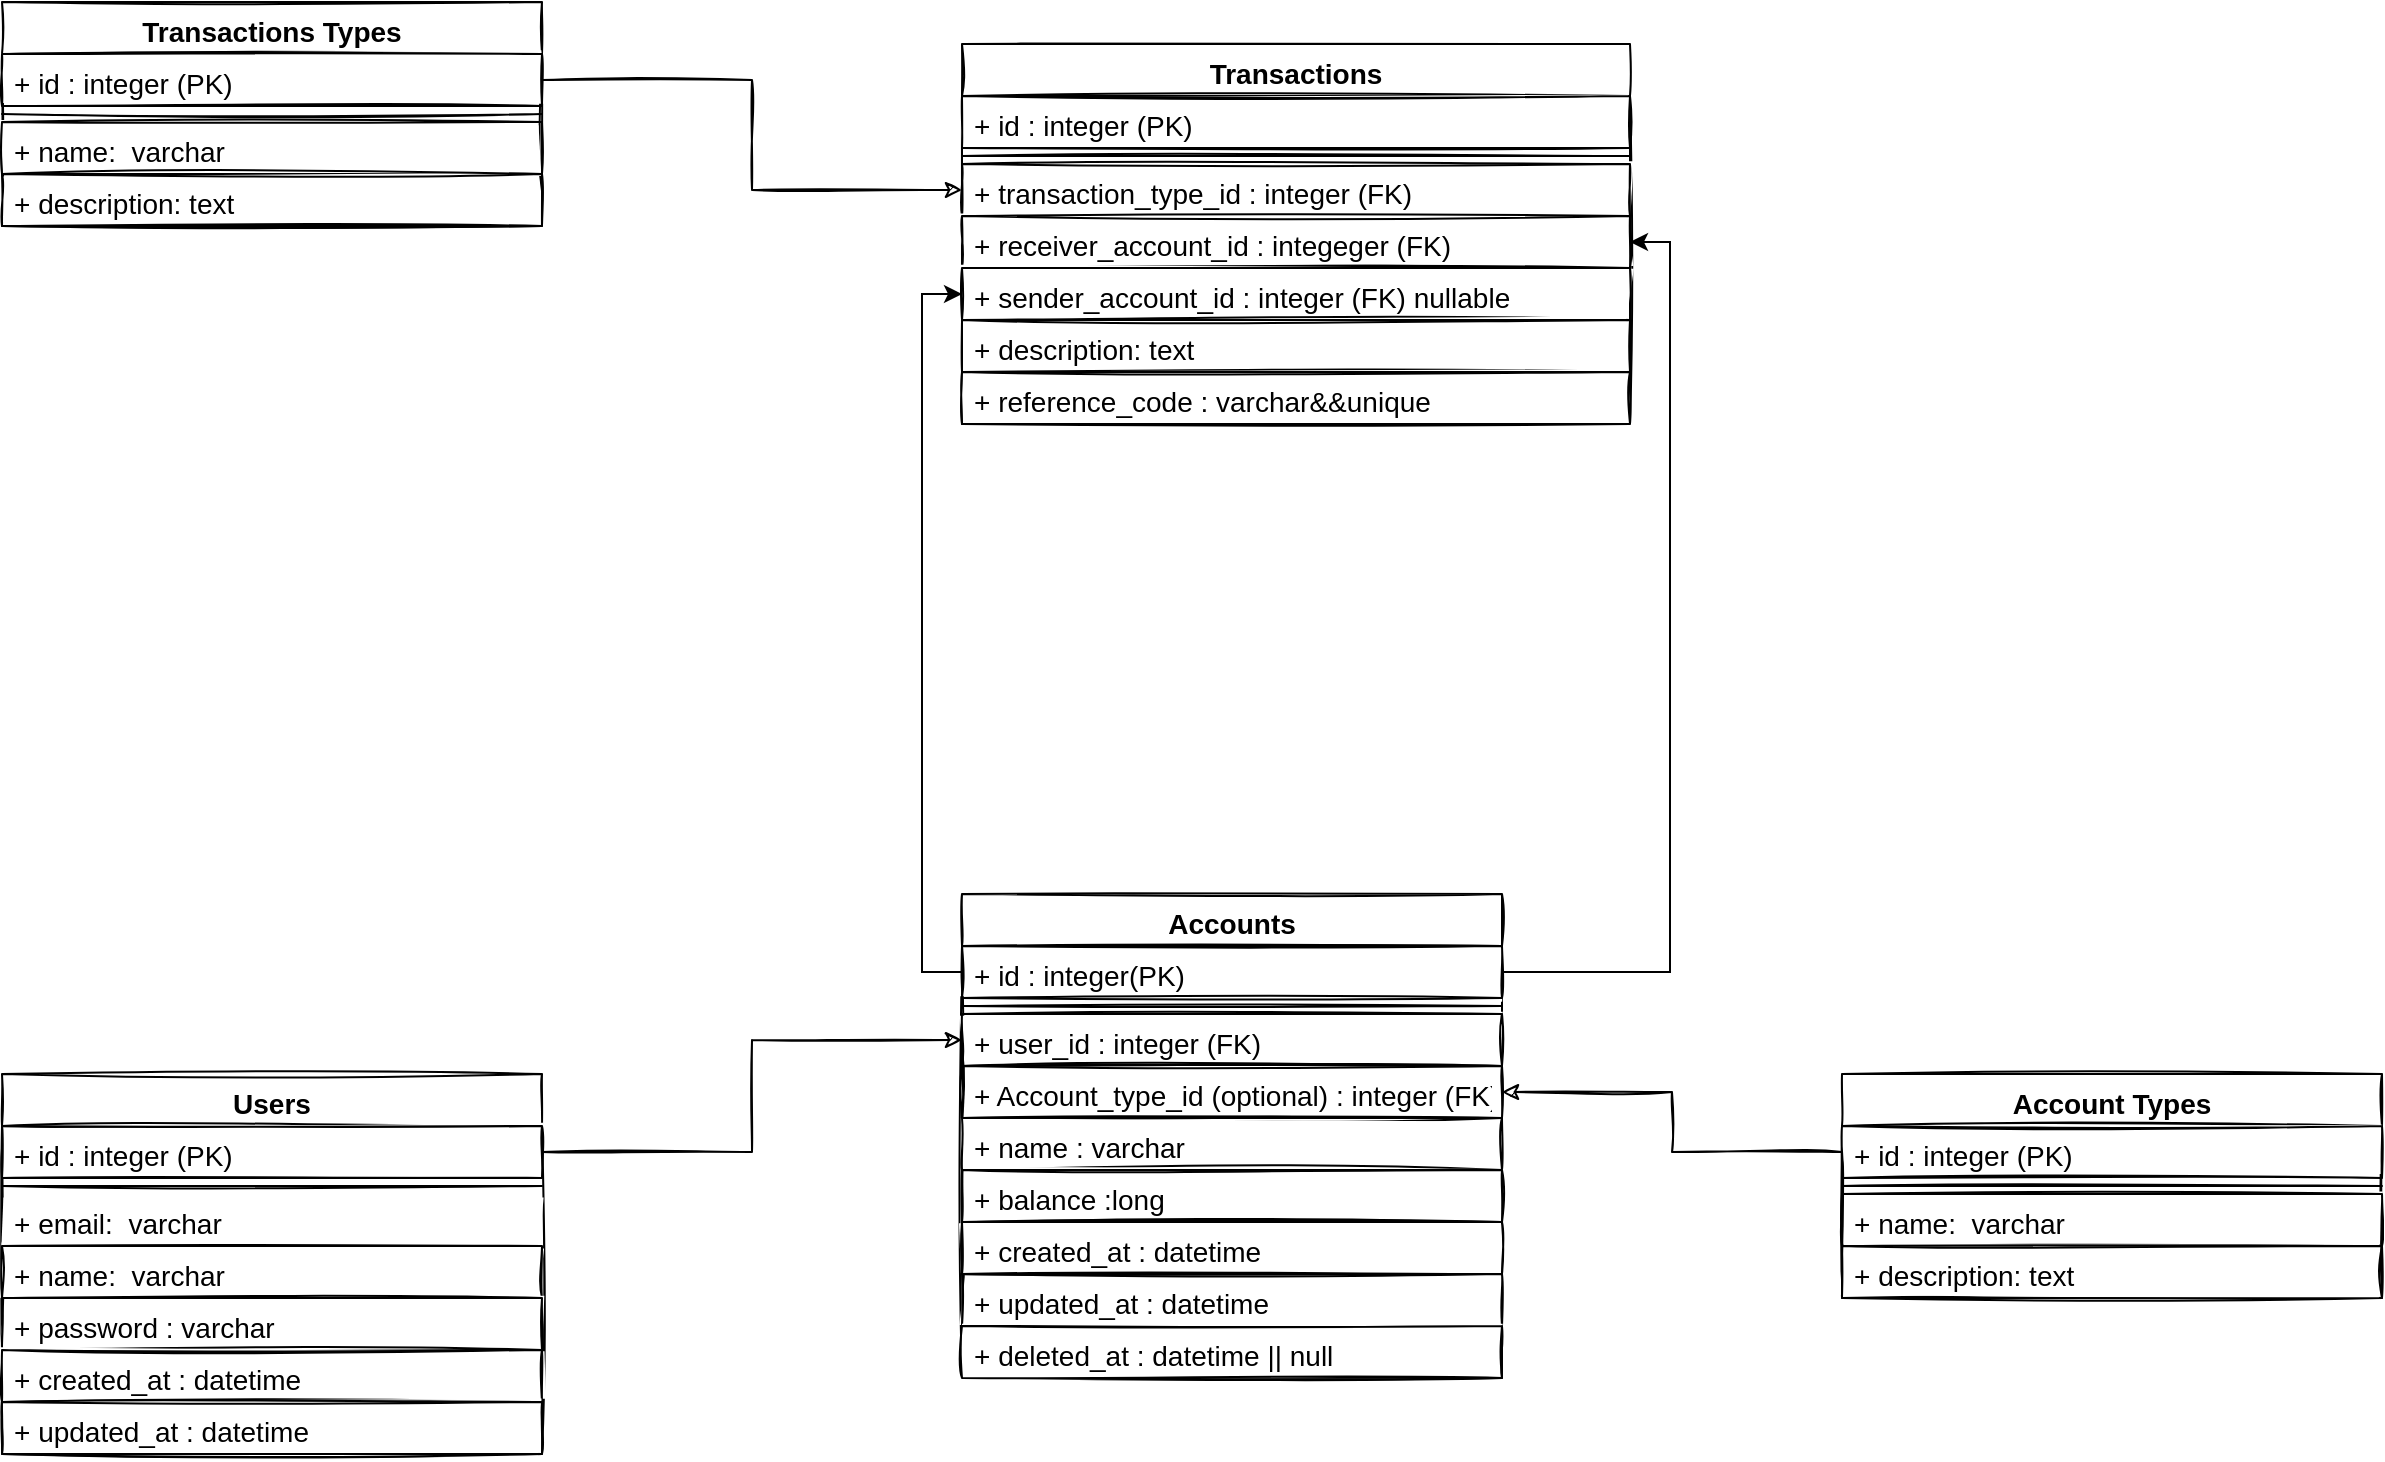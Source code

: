 <mxfile version="20.1.1" type="github">
  <diagram id="5yAJ8ZaCijX4T1ycAplT" name="Page-1">
    <mxGraphModel dx="1422" dy="780" grid="0" gridSize="10" guides="1" tooltips="1" connect="1" arrows="1" fold="1" page="1" pageScale="1" pageWidth="1654" pageHeight="2336" background="#ffffff" math="0" shadow="0">
      <root>
        <mxCell id="0" />
        <mxCell id="1" parent="0" />
        <mxCell id="YL0PsNm_QgpDCuNlVShX-8" value="Accounts&#xa;" style="swimlane;fontStyle=1;align=center;verticalAlign=top;childLayout=stackLayout;horizontal=1;startSize=26;horizontalStack=0;resizeParent=1;resizeParentMax=0;resizeLast=0;collapsible=1;marginBottom=0;sketch=1;fontSize=14;fillColor=default;strokeColor=default;rounded=0;" parent="1" vertex="1">
          <mxGeometry x="659" y="606" width="270" height="242" as="geometry" />
        </mxCell>
        <mxCell id="YL0PsNm_QgpDCuNlVShX-9" value="+ id : integer(PK)&#xa;" style="text;strokeColor=default;fillColor=default;align=left;verticalAlign=top;spacingLeft=4;spacingRight=4;overflow=hidden;rotatable=0;points=[[0,0.5],[1,0.5]];portConstraint=eastwest;sketch=1;fontSize=14;rounded=0;" parent="YL0PsNm_QgpDCuNlVShX-8" vertex="1">
          <mxGeometry y="26" width="270" height="26" as="geometry" />
        </mxCell>
        <mxCell id="YL0PsNm_QgpDCuNlVShX-10" value="" style="line;strokeWidth=1;fillColor=default;align=left;verticalAlign=middle;spacingTop=-1;spacingLeft=3;spacingRight=3;rotatable=0;labelPosition=right;points=[];portConstraint=eastwest;sketch=1;fontSize=14;strokeColor=default;rounded=0;" parent="YL0PsNm_QgpDCuNlVShX-8" vertex="1">
          <mxGeometry y="52" width="270" height="8" as="geometry" />
        </mxCell>
        <mxCell id="YL0PsNm_QgpDCuNlVShX-11" value="+ user_id : integer (FK)" style="text;strokeColor=default;fillColor=default;align=left;verticalAlign=top;spacingLeft=4;spacingRight=4;overflow=hidden;rotatable=0;points=[[0,0.5],[1,0.5]];portConstraint=eastwest;sketch=1;fontSize=14;rounded=0;" parent="YL0PsNm_QgpDCuNlVShX-8" vertex="1">
          <mxGeometry y="60" width="270" height="26" as="geometry" />
        </mxCell>
        <mxCell id="YL0PsNm_QgpDCuNlVShX-21" value="+ Account_type_id (optional) : integer (FK)" style="text;strokeColor=default;fillColor=default;align=left;verticalAlign=top;spacingLeft=4;spacingRight=4;overflow=hidden;rotatable=0;points=[[0,0.5],[1,0.5]];portConstraint=eastwest;sketch=1;fontSize=14;rounded=0;" parent="YL0PsNm_QgpDCuNlVShX-8" vertex="1">
          <mxGeometry y="86" width="270" height="26" as="geometry" />
        </mxCell>
        <mxCell id="YL0PsNm_QgpDCuNlVShX-22" value="+ name : varchar " style="text;strokeColor=default;fillColor=default;align=left;verticalAlign=top;spacingLeft=4;spacingRight=4;overflow=hidden;rotatable=0;points=[[0,0.5],[1,0.5]];portConstraint=eastwest;sketch=1;fontSize=14;rounded=0;" parent="YL0PsNm_QgpDCuNlVShX-8" vertex="1">
          <mxGeometry y="112" width="270" height="26" as="geometry" />
        </mxCell>
        <mxCell id="YL0PsNm_QgpDCuNlVShX-23" value="+ balance :long " style="text;strokeColor=default;fillColor=default;align=left;verticalAlign=top;spacingLeft=4;spacingRight=4;overflow=hidden;rotatable=0;points=[[0,0.5],[1,0.5]];portConstraint=eastwest;sketch=1;fontSize=14;rounded=0;" parent="YL0PsNm_QgpDCuNlVShX-8" vertex="1">
          <mxGeometry y="138" width="270" height="26" as="geometry" />
        </mxCell>
        <mxCell id="YL0PsNm_QgpDCuNlVShX-24" value="+ created_at : datetime&#xa;" style="text;strokeColor=default;fillColor=default;align=left;verticalAlign=top;spacingLeft=4;spacingRight=4;overflow=hidden;rotatable=0;points=[[0,0.5],[1,0.5]];portConstraint=eastwest;sketch=1;fontSize=14;rounded=0;" parent="YL0PsNm_QgpDCuNlVShX-8" vertex="1">
          <mxGeometry y="164" width="270" height="26" as="geometry" />
        </mxCell>
        <mxCell id="YL0PsNm_QgpDCuNlVShX-26" value="+ updated_at : datetime&#xa;" style="text;strokeColor=default;fillColor=default;align=left;verticalAlign=top;spacingLeft=4;spacingRight=4;overflow=hidden;rotatable=0;points=[[0,0.5],[1,0.5]];portConstraint=eastwest;sketch=1;fontSize=14;rounded=0;" parent="YL0PsNm_QgpDCuNlVShX-8" vertex="1">
          <mxGeometry y="190" width="270" height="26" as="geometry" />
        </mxCell>
        <mxCell id="YL0PsNm_QgpDCuNlVShX-25" value="+ deleted_at : datetime || null&#xa;" style="text;strokeColor=default;fillColor=default;align=left;verticalAlign=top;spacingLeft=4;spacingRight=4;overflow=hidden;rotatable=0;points=[[0,0.5],[1,0.5]];portConstraint=eastwest;sketch=1;fontSize=14;rounded=0;" parent="YL0PsNm_QgpDCuNlVShX-8" vertex="1">
          <mxGeometry y="216" width="270" height="26" as="geometry" />
        </mxCell>
        <mxCell id="YL0PsNm_QgpDCuNlVShX-12" value="Users" style="swimlane;fontStyle=1;align=center;verticalAlign=top;childLayout=stackLayout;horizontal=1;startSize=26;horizontalStack=0;resizeParent=1;resizeParentMax=0;resizeLast=0;collapsible=1;marginBottom=0;sketch=1;fontSize=14;fillColor=default;rounded=0;" parent="1" vertex="1">
          <mxGeometry x="179" y="696" width="270" height="190" as="geometry" />
        </mxCell>
        <mxCell id="YL0PsNm_QgpDCuNlVShX-13" value="+ id : integer (PK)" style="text;strokeColor=default;fillColor=default;align=left;verticalAlign=top;spacingLeft=4;spacingRight=4;overflow=hidden;rotatable=0;points=[[0,0.5],[1,0.5]];portConstraint=eastwest;sketch=1;fontSize=14;rounded=0;" parent="YL0PsNm_QgpDCuNlVShX-12" vertex="1">
          <mxGeometry y="26" width="270" height="26" as="geometry" />
        </mxCell>
        <mxCell id="YL0PsNm_QgpDCuNlVShX-14" value="" style="line;strokeWidth=1;fillColor=default;align=left;verticalAlign=middle;spacingTop=-1;spacingLeft=3;spacingRight=3;rotatable=0;labelPosition=right;points=[];portConstraint=eastwest;sketch=1;fontSize=14;rounded=0;" parent="YL0PsNm_QgpDCuNlVShX-12" vertex="1">
          <mxGeometry y="52" width="270" height="8" as="geometry" />
        </mxCell>
        <mxCell id="YL0PsNm_QgpDCuNlVShX-15" value="+ email:  varchar" style="text;strokeColor=none;fillColor=default;align=left;verticalAlign=top;spacingLeft=4;spacingRight=4;overflow=hidden;rotatable=0;points=[[0,0.5],[1,0.5]];portConstraint=eastwest;sketch=1;fontSize=14;rounded=0;" parent="YL0PsNm_QgpDCuNlVShX-12" vertex="1">
          <mxGeometry y="60" width="270" height="26" as="geometry" />
        </mxCell>
        <mxCell id="YL0PsNm_QgpDCuNlVShX-17" value="+ name:  varchar" style="text;strokeColor=default;fillColor=default;align=left;verticalAlign=top;spacingLeft=4;spacingRight=4;overflow=hidden;rotatable=0;points=[[0,0.5],[1,0.5]];portConstraint=eastwest;sketch=1;fontSize=14;rounded=0;" parent="YL0PsNm_QgpDCuNlVShX-12" vertex="1">
          <mxGeometry y="86" width="270" height="26" as="geometry" />
        </mxCell>
        <mxCell id="YL0PsNm_QgpDCuNlVShX-18" value="+ password : varchar" style="text;strokeColor=default;fillColor=default;align=left;verticalAlign=top;spacingLeft=4;spacingRight=4;overflow=hidden;rotatable=0;points=[[0,0.5],[1,0.5]];portConstraint=eastwest;sketch=1;fontSize=14;rounded=0;" parent="YL0PsNm_QgpDCuNlVShX-12" vertex="1">
          <mxGeometry y="112" width="270" height="26" as="geometry" />
        </mxCell>
        <mxCell id="YL0PsNm_QgpDCuNlVShX-19" value="+ created_at : datetime" style="text;strokeColor=default;fillColor=default;align=left;verticalAlign=top;spacingLeft=4;spacingRight=4;overflow=hidden;rotatable=0;points=[[0,0.5],[1,0.5]];portConstraint=eastwest;sketch=1;fontSize=14;rounded=0;" parent="YL0PsNm_QgpDCuNlVShX-12" vertex="1">
          <mxGeometry y="138" width="270" height="26" as="geometry" />
        </mxCell>
        <mxCell id="YL0PsNm_QgpDCuNlVShX-20" value="+ updated_at : datetime" style="text;strokeColor=default;fillColor=default;align=left;verticalAlign=top;spacingLeft=4;spacingRight=4;overflow=hidden;rotatable=0;points=[[0,0.5],[1,0.5]];portConstraint=eastwest;sketch=1;fontSize=14;rounded=0;" parent="YL0PsNm_QgpDCuNlVShX-12" vertex="1">
          <mxGeometry y="164" width="270" height="26" as="geometry" />
        </mxCell>
        <mxCell id="YL0PsNm_QgpDCuNlVShX-27" style="edgeStyle=orthogonalEdgeStyle;rounded=0;orthogonalLoop=1;jettySize=auto;html=1;sketch=1;fontSize=14;" parent="1" source="YL0PsNm_QgpDCuNlVShX-13" target="YL0PsNm_QgpDCuNlVShX-11" edge="1">
          <mxGeometry relative="1" as="geometry" />
        </mxCell>
        <mxCell id="YL0PsNm_QgpDCuNlVShX-36" value="Account Types" style="swimlane;fontStyle=1;align=center;verticalAlign=top;childLayout=stackLayout;horizontal=1;startSize=26;horizontalStack=0;resizeParent=1;resizeParentMax=0;resizeLast=0;collapsible=1;marginBottom=0;sketch=1;fontSize=14;fillColor=default;strokeColor=default;rounded=0;" parent="1" vertex="1">
          <mxGeometry x="1099" y="696" width="270" height="112" as="geometry" />
        </mxCell>
        <mxCell id="YL0PsNm_QgpDCuNlVShX-37" value="+ id : integer (PK)" style="text;strokeColor=default;fillColor=default;align=left;verticalAlign=top;spacingLeft=4;spacingRight=4;overflow=hidden;rotatable=0;points=[[0,0.5],[1,0.5]];portConstraint=eastwest;sketch=1;fontSize=14;rounded=0;" parent="YL0PsNm_QgpDCuNlVShX-36" vertex="1">
          <mxGeometry y="26" width="270" height="26" as="geometry" />
        </mxCell>
        <mxCell id="YL0PsNm_QgpDCuNlVShX-38" value="" style="line;strokeWidth=1;fillColor=default;align=left;verticalAlign=middle;spacingTop=-1;spacingLeft=3;spacingRight=3;rotatable=0;labelPosition=right;points=[];portConstraint=eastwest;sketch=1;fontSize=14;strokeColor=default;rounded=0;" parent="YL0PsNm_QgpDCuNlVShX-36" vertex="1">
          <mxGeometry y="52" width="270" height="8" as="geometry" />
        </mxCell>
        <mxCell id="YL0PsNm_QgpDCuNlVShX-39" value="+ name:  varchar" style="text;strokeColor=default;fillColor=default;align=left;verticalAlign=top;spacingLeft=4;spacingRight=4;overflow=hidden;rotatable=0;points=[[0,0.5],[1,0.5]];portConstraint=eastwest;sketch=1;fontSize=14;rounded=0;" parent="YL0PsNm_QgpDCuNlVShX-36" vertex="1">
          <mxGeometry y="60" width="270" height="26" as="geometry" />
        </mxCell>
        <mxCell id="YL0PsNm_QgpDCuNlVShX-44" value="+ description: text" style="text;strokeColor=default;fillColor=default;align=left;verticalAlign=top;spacingLeft=4;spacingRight=4;overflow=hidden;rotatable=0;points=[[0,0.5],[1,0.5]];portConstraint=eastwest;sketch=1;fontSize=14;rounded=0;" parent="YL0PsNm_QgpDCuNlVShX-36" vertex="1">
          <mxGeometry y="86" width="270" height="26" as="geometry" />
        </mxCell>
        <mxCell id="YL0PsNm_QgpDCuNlVShX-46" style="edgeStyle=orthogonalEdgeStyle;rounded=0;orthogonalLoop=1;jettySize=auto;html=1;entryX=1;entryY=0.5;entryDx=0;entryDy=0;sketch=1;fontSize=14;" parent="1" source="YL0PsNm_QgpDCuNlVShX-37" target="YL0PsNm_QgpDCuNlVShX-21" edge="1">
          <mxGeometry relative="1" as="geometry" />
        </mxCell>
        <mxCell id="YL0PsNm_QgpDCuNlVShX-47" value="Transactions Types" style="swimlane;fontStyle=1;align=center;verticalAlign=top;childLayout=stackLayout;horizontal=1;startSize=26;horizontalStack=0;resizeParent=1;resizeParentMax=0;resizeLast=0;collapsible=1;marginBottom=0;sketch=1;fontSize=14;fillColor=default;rounded=0;" parent="1" vertex="1">
          <mxGeometry x="179" y="160" width="270" height="112" as="geometry" />
        </mxCell>
        <mxCell id="YL0PsNm_QgpDCuNlVShX-48" value="+ id : integer (PK)" style="text;strokeColor=default;fillColor=default;align=left;verticalAlign=top;spacingLeft=4;spacingRight=4;overflow=hidden;rotatable=0;points=[[0,0.5],[1,0.5]];portConstraint=eastwest;sketch=1;fontSize=14;rounded=0;" parent="YL0PsNm_QgpDCuNlVShX-47" vertex="1">
          <mxGeometry y="26" width="270" height="26" as="geometry" />
        </mxCell>
        <mxCell id="YL0PsNm_QgpDCuNlVShX-49" value="" style="line;strokeWidth=1;fillColor=default;align=left;verticalAlign=middle;spacingTop=-1;spacingLeft=3;spacingRight=3;rotatable=0;labelPosition=right;points=[];portConstraint=eastwest;sketch=1;fontSize=14;rounded=0;" parent="YL0PsNm_QgpDCuNlVShX-47" vertex="1">
          <mxGeometry y="52" width="270" height="8" as="geometry" />
        </mxCell>
        <mxCell id="YL0PsNm_QgpDCuNlVShX-50" value="+ name:  varchar" style="text;strokeColor=default;fillColor=default;align=left;verticalAlign=top;spacingLeft=4;spacingRight=4;overflow=hidden;rotatable=0;points=[[0,0.5],[1,0.5]];portConstraint=eastwest;sketch=1;fontSize=14;rounded=0;" parent="YL0PsNm_QgpDCuNlVShX-47" vertex="1">
          <mxGeometry y="60" width="270" height="26" as="geometry" />
        </mxCell>
        <mxCell id="YL0PsNm_QgpDCuNlVShX-51" value="+ description: text" style="text;strokeColor=default;fillColor=default;align=left;verticalAlign=top;spacingLeft=4;spacingRight=4;overflow=hidden;rotatable=0;points=[[0,0.5],[1,0.5]];portConstraint=eastwest;sketch=1;fontSize=14;rounded=0;" parent="YL0PsNm_QgpDCuNlVShX-47" vertex="1">
          <mxGeometry y="86" width="270" height="26" as="geometry" />
        </mxCell>
        <mxCell id="YL0PsNm_QgpDCuNlVShX-57" value="Transactions" style="swimlane;fontStyle=1;align=center;verticalAlign=top;childLayout=stackLayout;horizontal=1;startSize=26;horizontalStack=0;resizeParent=1;resizeParentMax=0;resizeLast=0;collapsible=1;marginBottom=0;sketch=1;fontSize=14;fillColor=default;gradientColor=none;rounded=0;" parent="1" vertex="1">
          <mxGeometry x="659" y="181" width="334" height="190" as="geometry" />
        </mxCell>
        <mxCell id="YL0PsNm_QgpDCuNlVShX-58" value="+ id : integer (PK)" style="text;strokeColor=default;fillColor=default;align=left;verticalAlign=top;spacingLeft=4;spacingRight=4;overflow=hidden;rotatable=0;points=[[0,0.5],[1,0.5]];portConstraint=eastwest;sketch=1;fontSize=14;rounded=0;" parent="YL0PsNm_QgpDCuNlVShX-57" vertex="1">
          <mxGeometry y="26" width="334" height="26" as="geometry" />
        </mxCell>
        <mxCell id="YL0PsNm_QgpDCuNlVShX-59" value="" style="line;strokeWidth=1;fillColor=default;align=left;verticalAlign=middle;spacingTop=-1;spacingLeft=3;spacingRight=3;rotatable=0;labelPosition=right;points=[];portConstraint=eastwest;sketch=1;fontSize=14;rounded=0;" parent="YL0PsNm_QgpDCuNlVShX-57" vertex="1">
          <mxGeometry y="52" width="334" height="8" as="geometry" />
        </mxCell>
        <mxCell id="YL0PsNm_QgpDCuNlVShX-60" value="+ transaction_type_id : integer (FK)" style="text;strokeColor=default;fillColor=default;align=left;verticalAlign=top;spacingLeft=4;spacingRight=4;overflow=hidden;rotatable=0;points=[[0,0.5],[1,0.5]];portConstraint=eastwest;sketch=1;fontSize=14;rounded=0;" parent="YL0PsNm_QgpDCuNlVShX-57" vertex="1">
          <mxGeometry y="60" width="334" height="26" as="geometry" />
        </mxCell>
        <mxCell id="YL0PsNm_QgpDCuNlVShX-63" value="+ receiver_account_id : integeger (FK)" style="text;strokeColor=default;fillColor=default;align=left;verticalAlign=top;spacingLeft=4;spacingRight=4;overflow=hidden;rotatable=0;points=[[0,0.5],[1,0.5]];portConstraint=eastwest;sketch=1;fontSize=14;rounded=0;" parent="YL0PsNm_QgpDCuNlVShX-57" vertex="1">
          <mxGeometry y="86" width="334" height="26" as="geometry" />
        </mxCell>
        <mxCell id="YL0PsNm_QgpDCuNlVShX-61" value="+ sender_account_id : integer (FK) nullable&#xa;" style="text;strokeColor=default;fillColor=default;align=left;verticalAlign=top;spacingLeft=4;spacingRight=4;overflow=hidden;rotatable=0;points=[[0,0.5],[1,0.5]];portConstraint=eastwest;sketch=1;fontSize=14;rounded=0;" parent="YL0PsNm_QgpDCuNlVShX-57" vertex="1">
          <mxGeometry y="112" width="334" height="26" as="geometry" />
        </mxCell>
        <mxCell id="YL0PsNm_QgpDCuNlVShX-62" value="+ description: text" style="text;strokeColor=default;fillColor=default;align=left;verticalAlign=top;spacingLeft=4;spacingRight=4;overflow=hidden;rotatable=0;points=[[0,0.5],[1,0.5]];portConstraint=eastwest;sketch=1;fontSize=14;rounded=0;" parent="YL0PsNm_QgpDCuNlVShX-57" vertex="1">
          <mxGeometry y="138" width="334" height="26" as="geometry" />
        </mxCell>
        <mxCell id="YL0PsNm_QgpDCuNlVShX-67" value="+ reference_code : varchar&amp;&amp;unique" style="text;strokeColor=default;fillColor=default;align=left;verticalAlign=top;spacingLeft=4;spacingRight=4;overflow=hidden;rotatable=0;points=[[0,0.5],[1,0.5]];portConstraint=eastwest;sketch=1;fontSize=14;rounded=0;" parent="YL0PsNm_QgpDCuNlVShX-57" vertex="1">
          <mxGeometry y="164" width="334" height="26" as="geometry" />
        </mxCell>
        <mxCell id="YL0PsNm_QgpDCuNlVShX-68" style="edgeStyle=orthogonalEdgeStyle;rounded=0;orthogonalLoop=1;jettySize=auto;html=1;entryX=0;entryY=0.5;entryDx=0;entryDy=0;sketch=1;fontSize=14;" parent="1" source="YL0PsNm_QgpDCuNlVShX-48" target="YL0PsNm_QgpDCuNlVShX-60" edge="1">
          <mxGeometry relative="1" as="geometry" />
        </mxCell>
        <mxCell id="3804VnwcOFVdPOScIrRU-1" style="edgeStyle=orthogonalEdgeStyle;rounded=0;orthogonalLoop=1;jettySize=auto;html=1;exitX=1;exitY=0.5;exitDx=0;exitDy=0;entryX=1;entryY=0.5;entryDx=0;entryDy=0;" edge="1" parent="1" source="YL0PsNm_QgpDCuNlVShX-9" target="YL0PsNm_QgpDCuNlVShX-63">
          <mxGeometry relative="1" as="geometry" />
        </mxCell>
        <mxCell id="3804VnwcOFVdPOScIrRU-2" style="edgeStyle=orthogonalEdgeStyle;rounded=0;orthogonalLoop=1;jettySize=auto;html=1;exitX=0;exitY=0.5;exitDx=0;exitDy=0;entryX=0;entryY=0.5;entryDx=0;entryDy=0;" edge="1" parent="1" source="YL0PsNm_QgpDCuNlVShX-9" target="YL0PsNm_QgpDCuNlVShX-61">
          <mxGeometry relative="1" as="geometry" />
        </mxCell>
      </root>
    </mxGraphModel>
  </diagram>
</mxfile>
